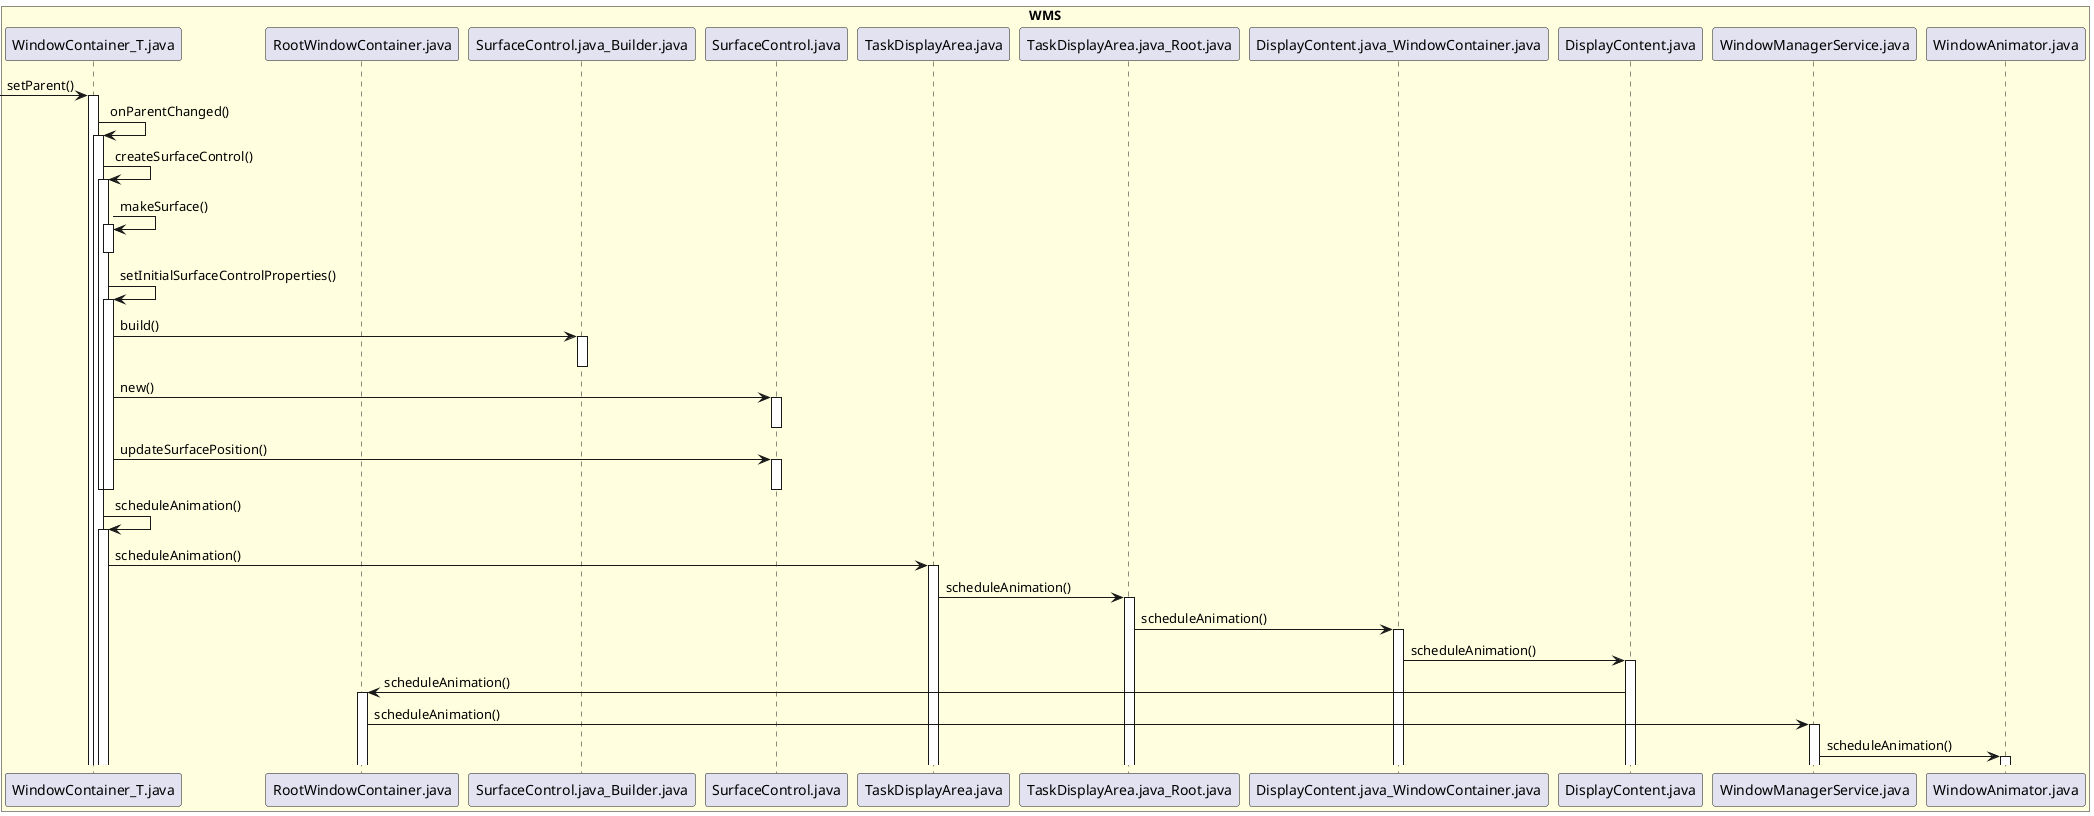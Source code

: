 @startuml

box "WMS"  #LightYellow
participant WindowContainer_T.java
participant RootWindowContainer.java
participant SurfaceControl.java_Builder.java
participant SurfaceControl.java
participant TaskDisplayArea.java
participant TaskDisplayArea.java_Root.java
participant DisplayContent.java_WindowContainer.java
participant DisplayContent.java
participant WindowManagerService.java
participant WindowAnimator.java
end box

 -> WindowContainer_T.java: setParent()
activate WindowContainer_T.java
WindowContainer_T.java -> WindowContainer_T.java: onParentChanged()
activate WindowContainer_T.java
WindowContainer_T.java -> WindowContainer_T.java: createSurfaceControl()
activate WindowContainer_T.java
WindowContainer_T.java -> WindowContainer_T.java: makeSurface()
activate WindowContainer_T.java
deactivate WindowContainer_T.java
WindowContainer_T.java -> WindowContainer_T.java: setInitialSurfaceControlProperties()
activate WindowContainer_T.java
WindowContainer_T.java -> SurfaceControl.java_Builder.java: build()
activate SurfaceControl.java_Builder.java
deactivate SurfaceControl.java_Builder.java
WindowContainer_T.java -> SurfaceControl.java: new()
activate SurfaceControl.java
deactivate SurfaceControl.java
WindowContainer_T.java -> SurfaceControl.java: updateSurfacePosition()
activate SurfaceControl.java
deactivate SurfaceControl.java

deactivate WindowContainer_T.java
deactivate WindowContainer_T.java

WindowContainer_T.java -> WindowContainer_T.java: scheduleAnimation()
activate WindowContainer_T.java
WindowContainer_T.java -> TaskDisplayArea.java: scheduleAnimation()
activate TaskDisplayArea.java
TaskDisplayArea.java -> TaskDisplayArea.java_Root.java: scheduleAnimation()
activate TaskDisplayArea.java_Root.java
TaskDisplayArea.java_Root.java -> DisplayContent.java_WindowContainer.java: scheduleAnimation()
activate DisplayContent.java_WindowContainer.java
DisplayContent.java_WindowContainer.java -> DisplayContent.java: scheduleAnimation()
activate DisplayContent.java
DisplayContent.java -> RootWindowContainer.java: scheduleAnimation()
activate RootWindowContainer.java
RootWindowContainer.java -> WindowManagerService.java: scheduleAnimation()
activate WindowManagerService.java
WindowManagerService.java -> WindowAnimator.java: scheduleAnimation()
activate WindowAnimator.java

@enduml